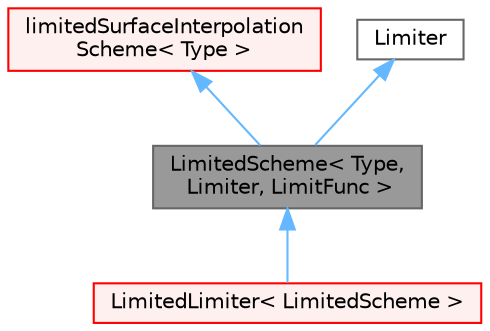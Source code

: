 digraph "LimitedScheme&lt; Type, Limiter, LimitFunc &gt;"
{
 // LATEX_PDF_SIZE
  bgcolor="transparent";
  edge [fontname=Helvetica,fontsize=10,labelfontname=Helvetica,labelfontsize=10];
  node [fontname=Helvetica,fontsize=10,shape=box,height=0.2,width=0.4];
  Node1 [id="Node000001",label="LimitedScheme\< Type,\l Limiter, LimitFunc \>",height=0.2,width=0.4,color="gray40", fillcolor="grey60", style="filled", fontcolor="black",tooltip="Class to create NVD/TVD limited weighting-factors."];
  Node2 -> Node1 [id="edge1_Node000001_Node000002",dir="back",color="steelblue1",style="solid",tooltip=" "];
  Node2 [id="Node000002",label="limitedSurfaceInterpolation\lScheme\< Type \>",height=0.2,width=0.4,color="red", fillcolor="#FFF0F0", style="filled",URL="$classFoam_1_1limitedSurfaceInterpolationScheme.html",tooltip="Abstract base class for limited surface interpolation schemes."];
  Node5 -> Node1 [id="edge2_Node000001_Node000005",dir="back",color="steelblue1",style="solid",tooltip=" "];
  Node5 [id="Node000005",label="Limiter",height=0.2,width=0.4,color="gray40", fillcolor="white", style="filled",tooltip=" "];
  Node1 -> Node6 [id="edge3_Node000001_Node000006",dir="back",color="steelblue1",style="solid",tooltip=" "];
  Node6 [id="Node000006",label="LimitedLimiter\< LimitedScheme \>",height=0.2,width=0.4,color="red", fillcolor="#FFF0F0", style="filled",URL="$classFoam_1_1LimitedLimiter.html",tooltip="Foam::LimitedLimiter."];
}
